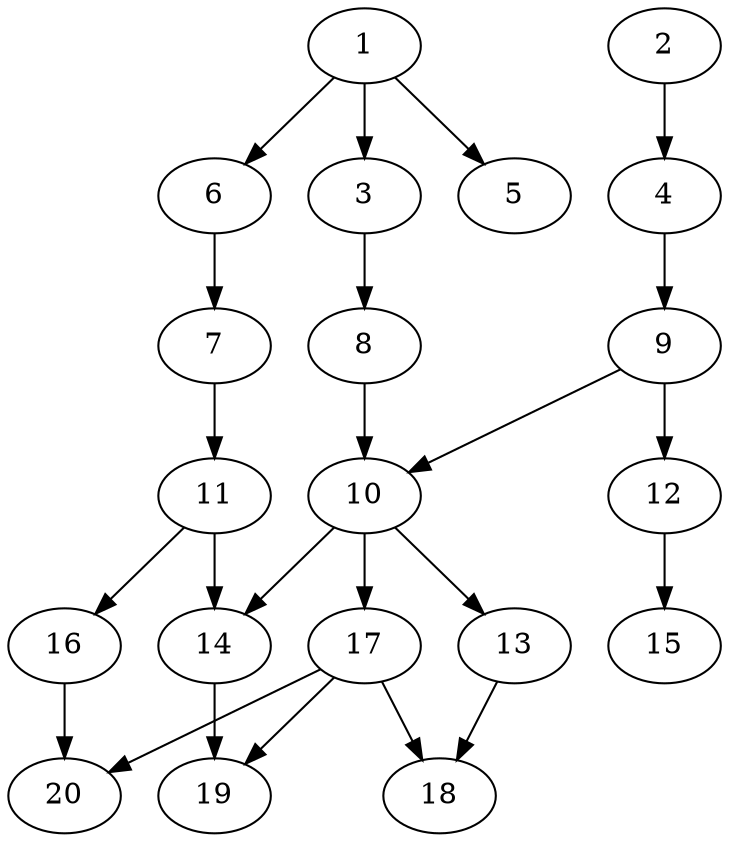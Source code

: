 // DAG automatically generated by daggen at Sat Jul 27 15:37:47 2019
// ./daggen --dot -n 20 --ccr 0.5 --fat 0.5 --regular 0.5 --density 0.4 --mindata 5242880 --maxdata 52428800 
digraph G {
  1 [size="54845440", alpha="0.16", expect_size="27422720"] 
  1 -> 3 [size ="27422720"]
  1 -> 5 [size ="27422720"]
  1 -> 6 [size ="27422720"]
  2 [size="24029184", alpha="0.16", expect_size="12014592"] 
  2 -> 4 [size ="12014592"]
  3 [size="63211520", alpha="0.09", expect_size="31605760"] 
  3 -> 8 [size ="31605760"]
  4 [size="72923136", alpha="0.16", expect_size="36461568"] 
  4 -> 9 [size ="36461568"]
  5 [size="100175872", alpha="0.09", expect_size="50087936"] 
  6 [size="36589568", alpha="0.18", expect_size="18294784"] 
  6 -> 7 [size ="18294784"]
  7 [size="53927936", alpha="0.11", expect_size="26963968"] 
  7 -> 11 [size ="26963968"]
  8 [size="11556864", alpha="0.14", expect_size="5778432"] 
  8 -> 10 [size ="5778432"]
  9 [size="55683072", alpha="0.06", expect_size="27841536"] 
  9 -> 10 [size ="27841536"]
  9 -> 12 [size ="27841536"]
  10 [size="93925376", alpha="0.06", expect_size="46962688"] 
  10 -> 13 [size ="46962688"]
  10 -> 14 [size ="46962688"]
  10 -> 17 [size ="46962688"]
  11 [size="73766912", alpha="0.10", expect_size="36883456"] 
  11 -> 14 [size ="36883456"]
  11 -> 16 [size ="36883456"]
  12 [size="56635392", alpha="0.03", expect_size="28317696"] 
  12 -> 15 [size ="28317696"]
  13 [size="35588096", alpha="0.05", expect_size="17794048"] 
  13 -> 18 [size ="17794048"]
  14 [size="77948928", alpha="0.04", expect_size="38974464"] 
  14 -> 19 [size ="38974464"]
  15 [size="57479168", alpha="0.07", expect_size="28739584"] 
  16 [size="102041600", alpha="0.05", expect_size="51020800"] 
  16 -> 20 [size ="51020800"]
  17 [size="94064640", alpha="0.13", expect_size="47032320"] 
  17 -> 18 [size ="47032320"]
  17 -> 19 [size ="47032320"]
  17 -> 20 [size ="47032320"]
  18 [size="49741824", alpha="0.12", expect_size="24870912"] 
  19 [size="21569536", alpha="0.13", expect_size="10784768"] 
  20 [size="51052544", alpha="0.03", expect_size="25526272"] 
}
